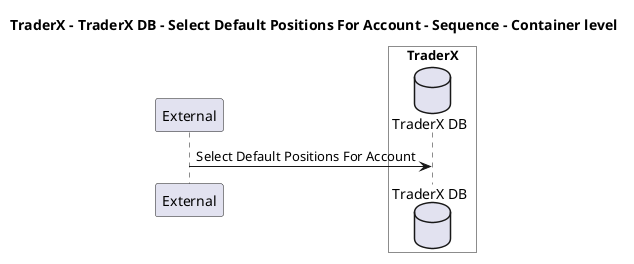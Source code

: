 @startuml

title TraderX - TraderX DB - Select Default Positions For Account - Sequence - Container level

participant "External" as C4InterFlow.SoftwareSystems.ExternalSystem

box "TraderX" #White
    database "TraderX DB" as TraderX.SoftwareSystems.TraderX.Containers.TraderXDB
end box


C4InterFlow.SoftwareSystems.ExternalSystem -> TraderX.SoftwareSystems.TraderX.Containers.TraderXDB : Select Default Positions For Account


@enduml

